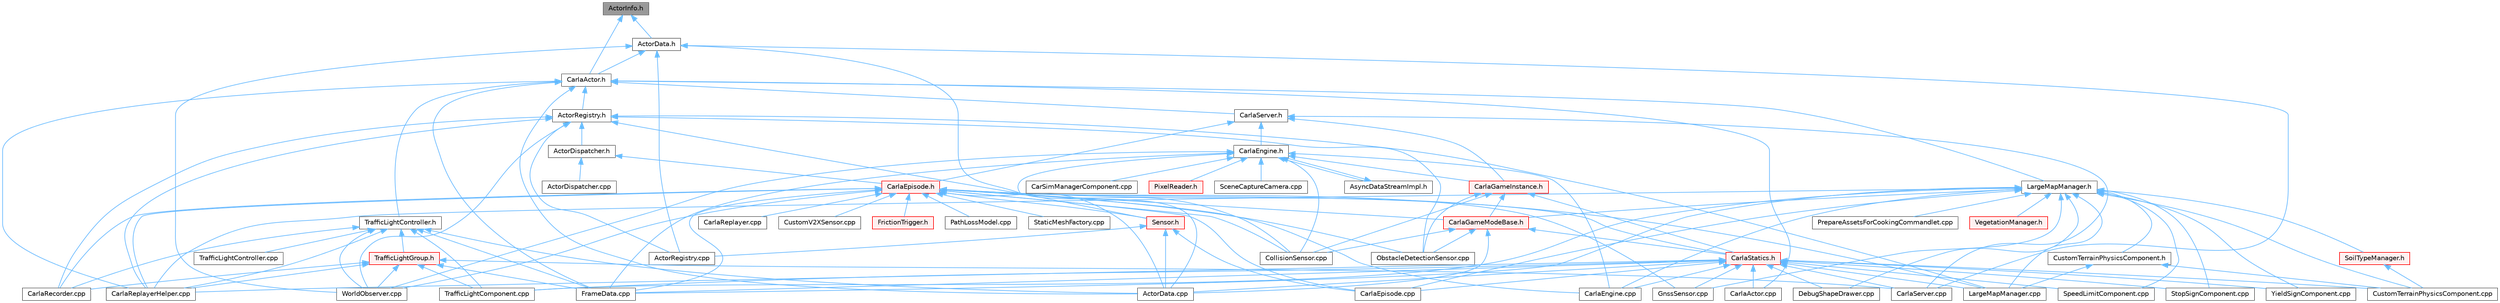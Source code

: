 digraph "ActorInfo.h"
{
 // INTERACTIVE_SVG=YES
 // LATEX_PDF_SIZE
  bgcolor="transparent";
  edge [fontname=Helvetica,fontsize=10,labelfontname=Helvetica,labelfontsize=10];
  node [fontname=Helvetica,fontsize=10,shape=box,height=0.2,width=0.4];
  Node1 [id="Node000001",label="ActorInfo.h",height=0.2,width=0.4,color="gray40", fillcolor="grey60", style="filled", fontcolor="black",tooltip=" "];
  Node1 -> Node2 [id="edge1_Node000001_Node000002",dir="back",color="steelblue1",style="solid",tooltip=" "];
  Node2 [id="Node000002",label="ActorData.h",height=0.2,width=0.4,color="grey40", fillcolor="white", style="filled",URL="$de/d7d/ActorData_8h.html",tooltip=" "];
  Node2 -> Node3 [id="edge2_Node000002_Node000003",dir="back",color="steelblue1",style="solid",tooltip=" "];
  Node3 [id="Node000003",label="ActorData.cpp",height=0.2,width=0.4,color="grey40", fillcolor="white", style="filled",URL="$da/d7f/ActorData_8cpp.html",tooltip=" "];
  Node2 -> Node4 [id="edge3_Node000002_Node000004",dir="back",color="steelblue1",style="solid",tooltip=" "];
  Node4 [id="Node000004",label="ActorRegistry.cpp",height=0.2,width=0.4,color="grey40", fillcolor="white", style="filled",URL="$d3/df3/ActorRegistry_8cpp.html",tooltip=" "];
  Node2 -> Node5 [id="edge4_Node000002_Node000005",dir="back",color="steelblue1",style="solid",tooltip=" "];
  Node5 [id="Node000005",label="CarlaActor.h",height=0.2,width=0.4,color="grey40", fillcolor="white", style="filled",URL="$de/d36/CarlaActor_8h.html",tooltip=" "];
  Node5 -> Node3 [id="edge5_Node000005_Node000003",dir="back",color="steelblue1",style="solid",tooltip=" "];
  Node5 -> Node6 [id="edge6_Node000005_Node000006",dir="back",color="steelblue1",style="solid",tooltip=" "];
  Node6 [id="Node000006",label="ActorRegistry.h",height=0.2,width=0.4,color="grey40", fillcolor="white", style="filled",URL="$da/de4/ActorRegistry_8h.html",tooltip=" "];
  Node6 -> Node7 [id="edge7_Node000006_Node000007",dir="back",color="steelblue1",style="solid",tooltip=" "];
  Node7 [id="Node000007",label="ActorDispatcher.h",height=0.2,width=0.4,color="grey40", fillcolor="white", style="filled",URL="$dc/ddc/ActorDispatcher_8h.html",tooltip=" "];
  Node7 -> Node8 [id="edge8_Node000007_Node000008",dir="back",color="steelblue1",style="solid",tooltip=" "];
  Node8 [id="Node000008",label="ActorDispatcher.cpp",height=0.2,width=0.4,color="grey40", fillcolor="white", style="filled",URL="$d0/d6a/ActorDispatcher_8cpp.html",tooltip=" "];
  Node7 -> Node9 [id="edge9_Node000007_Node000009",dir="back",color="steelblue1",style="solid",tooltip=" "];
  Node9 [id="Node000009",label="CarlaEpisode.h",height=0.2,width=0.4,color="red", fillcolor="#FFF0F0", style="filled",URL="$de/db8/CarlaEpisode_8h.html",tooltip=" "];
  Node9 -> Node3 [id="edge10_Node000009_Node000003",dir="back",color="steelblue1",style="solid",tooltip=" "];
  Node9 -> Node10 [id="edge11_Node000009_Node000010",dir="back",color="steelblue1",style="solid",tooltip=" "];
  Node10 [id="Node000010",label="CarlaEngine.cpp",height=0.2,width=0.4,color="grey40", fillcolor="white", style="filled",URL="$d6/da1/CarlaEngine_8cpp.html",tooltip=" "];
  Node9 -> Node11 [id="edge12_Node000009_Node000011",dir="back",color="steelblue1",style="solid",tooltip=" "];
  Node11 [id="Node000011",label="CarlaEpisode.cpp",height=0.2,width=0.4,color="grey40", fillcolor="white", style="filled",URL="$d6/dd9/CarlaEpisode_8cpp.html",tooltip=" "];
  Node9 -> Node12 [id="edge13_Node000009_Node000012",dir="back",color="steelblue1",style="solid",tooltip=" "];
  Node12 [id="Node000012",label="CarlaGameModeBase.h",height=0.2,width=0.4,color="red", fillcolor="#FFF0F0", style="filled",URL="$d3/d49/CarlaGameModeBase_8h.html",tooltip=" "];
  Node12 -> Node3 [id="edge14_Node000012_Node000003",dir="back",color="steelblue1",style="solid",tooltip=" "];
  Node12 -> Node14 [id="edge15_Node000012_Node000014",dir="back",color="steelblue1",style="solid",tooltip=" "];
  Node14 [id="Node000014",label="CarlaStatics.h",height=0.2,width=0.4,color="red", fillcolor="#FFF0F0", style="filled",URL="$d9/dc8/CarlaStatics_8h.html",tooltip=" "];
  Node14 -> Node3 [id="edge16_Node000014_Node000003",dir="back",color="steelblue1",style="solid",tooltip=" "];
  Node14 -> Node15 [id="edge17_Node000014_Node000015",dir="back",color="steelblue1",style="solid",tooltip=" "];
  Node15 [id="Node000015",label="CarlaActor.cpp",height=0.2,width=0.4,color="grey40", fillcolor="white", style="filled",URL="$d3/d43/CarlaActor_8cpp.html",tooltip=" "];
  Node14 -> Node10 [id="edge18_Node000014_Node000010",dir="back",color="steelblue1",style="solid",tooltip=" "];
  Node14 -> Node11 [id="edge19_Node000014_Node000011",dir="back",color="steelblue1",style="solid",tooltip=" "];
  Node14 -> Node18 [id="edge20_Node000014_Node000018",dir="back",color="steelblue1",style="solid",tooltip=" "];
  Node18 [id="Node000018",label="CarlaReplayerHelper.cpp",height=0.2,width=0.4,color="grey40", fillcolor="white", style="filled",URL="$d2/d32/CarlaReplayerHelper_8cpp.html",tooltip=" "];
  Node14 -> Node19 [id="edge21_Node000014_Node000019",dir="back",color="steelblue1",style="solid",tooltip=" "];
  Node19 [id="Node000019",label="CarlaServer.cpp",height=0.2,width=0.4,color="grey40", fillcolor="white", style="filled",URL="$db/d6c/CarlaServer_8cpp.html",tooltip=" "];
  Node14 -> Node22 [id="edge22_Node000014_Node000022",dir="back",color="steelblue1",style="solid",tooltip=" "];
  Node22 [id="Node000022",label="CustomTerrainPhysicsComponent.cpp",height=0.2,width=0.4,color="grey40", fillcolor="white", style="filled",URL="$d1/d59/CustomTerrainPhysicsComponent_8cpp.html",tooltip=" "];
  Node14 -> Node23 [id="edge23_Node000014_Node000023",dir="back",color="steelblue1",style="solid",tooltip=" "];
  Node23 [id="Node000023",label="DebugShapeDrawer.cpp",height=0.2,width=0.4,color="grey40", fillcolor="white", style="filled",URL="$d3/d7b/DebugShapeDrawer_8cpp.html",tooltip=" "];
  Node14 -> Node24 [id="edge24_Node000014_Node000024",dir="back",color="steelblue1",style="solid",tooltip=" "];
  Node24 [id="Node000024",label="FrameData.cpp",height=0.2,width=0.4,color="grey40", fillcolor="white", style="filled",URL="$df/d8a/FrameData_8cpp.html",tooltip=" "];
  Node14 -> Node25 [id="edge25_Node000014_Node000025",dir="back",color="steelblue1",style="solid",tooltip=" "];
  Node25 [id="Node000025",label="GnssSensor.cpp",height=0.2,width=0.4,color="grey40", fillcolor="white", style="filled",URL="$d7/d22/GnssSensor_8cpp.html",tooltip=" "];
  Node14 -> Node26 [id="edge26_Node000014_Node000026",dir="back",color="steelblue1",style="solid",tooltip=" "];
  Node26 [id="Node000026",label="LargeMapManager.cpp",height=0.2,width=0.4,color="grey40", fillcolor="white", style="filled",URL="$df/d6c/LargeMapManager_8cpp.html",tooltip=" "];
  Node14 -> Node33 [id="edge27_Node000014_Node000033",dir="back",color="steelblue1",style="solid",tooltip=" "];
  Node33 [id="Node000033",label="SpeedLimitComponent.cpp",height=0.2,width=0.4,color="grey40", fillcolor="white", style="filled",URL="$d2/dd9/SpeedLimitComponent_8cpp.html",tooltip=" "];
  Node14 -> Node34 [id="edge28_Node000014_Node000034",dir="back",color="steelblue1",style="solid",tooltip=" "];
  Node34 [id="Node000034",label="StopSignComponent.cpp",height=0.2,width=0.4,color="grey40", fillcolor="white", style="filled",URL="$d6/ddb/StopSignComponent_8cpp.html",tooltip=" "];
  Node14 -> Node36 [id="edge29_Node000014_Node000036",dir="back",color="steelblue1",style="solid",tooltip=" "];
  Node36 [id="Node000036",label="TrafficLightComponent.cpp",height=0.2,width=0.4,color="grey40", fillcolor="white", style="filled",URL="$d3/dcd/TrafficLightComponent_8cpp.html",tooltip=" "];
  Node14 -> Node41 [id="edge30_Node000014_Node000041",dir="back",color="steelblue1",style="solid",tooltip=" "];
  Node41 [id="Node000041",label="YieldSignComponent.cpp",height=0.2,width=0.4,color="grey40", fillcolor="white", style="filled",URL="$d4/d36/YieldSignComponent_8cpp.html",tooltip=" "];
  Node12 -> Node42 [id="edge31_Node000012_Node000042",dir="back",color="steelblue1",style="solid",tooltip=" "];
  Node42 [id="Node000042",label="CollisionSensor.cpp",height=0.2,width=0.4,color="grey40", fillcolor="white", style="filled",URL="$da/df0/CollisionSensor_8cpp.html",tooltip=" "];
  Node12 -> Node43 [id="edge32_Node000012_Node000043",dir="back",color="steelblue1",style="solid",tooltip=" "];
  Node43 [id="Node000043",label="ObstacleDetectionSensor.cpp",height=0.2,width=0.4,color="grey40", fillcolor="white", style="filled",URL="$d2/d70/ObstacleDetectionSensor_8cpp.html",tooltip=" "];
  Node9 -> Node44 [id="edge33_Node000009_Node000044",dir="back",color="steelblue1",style="solid",tooltip=" "];
  Node44 [id="Node000044",label="CarlaRecorder.cpp",height=0.2,width=0.4,color="grey40", fillcolor="white", style="filled",URL="$da/d49/CarlaRecorder_8cpp.html",tooltip=" "];
  Node9 -> Node45 [id="edge34_Node000009_Node000045",dir="back",color="steelblue1",style="solid",tooltip=" "];
  Node45 [id="Node000045",label="CarlaReplayer.cpp",height=0.2,width=0.4,color="grey40", fillcolor="white", style="filled",URL="$db/dba/CarlaReplayer_8cpp.html",tooltip=" "];
  Node9 -> Node18 [id="edge35_Node000009_Node000018",dir="back",color="steelblue1",style="solid",tooltip=" "];
  Node9 -> Node14 [id="edge36_Node000009_Node000014",dir="back",color="steelblue1",style="solid",tooltip=" "];
  Node9 -> Node42 [id="edge37_Node000009_Node000042",dir="back",color="steelblue1",style="solid",tooltip=" "];
  Node9 -> Node46 [id="edge38_Node000009_Node000046",dir="back",color="steelblue1",style="solid",tooltip=" "];
  Node46 [id="Node000046",label="CustomV2XSensor.cpp",height=0.2,width=0.4,color="grey40", fillcolor="white", style="filled",URL="$d8/d97/CustomV2XSensor_8cpp.html",tooltip=" "];
  Node9 -> Node24 [id="edge39_Node000009_Node000024",dir="back",color="steelblue1",style="solid",tooltip=" "];
  Node9 -> Node47 [id="edge40_Node000009_Node000047",dir="back",color="steelblue1",style="solid",tooltip=" "];
  Node47 [id="Node000047",label="FrictionTrigger.h",height=0.2,width=0.4,color="red", fillcolor="#FFF0F0", style="filled",URL="$d4/d30/FrictionTrigger_8h.html",tooltip=" "];
  Node9 -> Node25 [id="edge41_Node000009_Node000025",dir="back",color="steelblue1",style="solid",tooltip=" "];
  Node9 -> Node26 [id="edge42_Node000009_Node000026",dir="back",color="steelblue1",style="solid",tooltip=" "];
  Node9 -> Node43 [id="edge43_Node000009_Node000043",dir="back",color="steelblue1",style="solid",tooltip=" "];
  Node9 -> Node49 [id="edge44_Node000009_Node000049",dir="back",color="steelblue1",style="solid",tooltip=" "];
  Node49 [id="Node000049",label="PathLossModel.cpp",height=0.2,width=0.4,color="grey40", fillcolor="white", style="filled",URL="$d9/dcb/PathLossModel_8cpp.html",tooltip=" "];
  Node9 -> Node50 [id="edge45_Node000009_Node000050",dir="back",color="steelblue1",style="solid",tooltip=" "];
  Node50 [id="Node000050",label="Sensor.h",height=0.2,width=0.4,color="red", fillcolor="#FFF0F0", style="filled",URL="$d7/d7d/Unreal_2CarlaUE4_2Plugins_2Carla_2Source_2Carla_2Sensor_2Sensor_8h.html",tooltip=" "];
  Node50 -> Node3 [id="edge46_Node000050_Node000003",dir="back",color="steelblue1",style="solid",tooltip=" "];
  Node50 -> Node4 [id="edge47_Node000050_Node000004",dir="back",color="steelblue1",style="solid",tooltip=" "];
  Node50 -> Node11 [id="edge48_Node000050_Node000011",dir="back",color="steelblue1",style="solid",tooltip=" "];
  Node9 -> Node77 [id="edge49_Node000009_Node000077",dir="back",color="steelblue1",style="solid",tooltip=" "];
  Node77 [id="Node000077",label="StaticMeshFactory.cpp",height=0.2,width=0.4,color="grey40", fillcolor="white", style="filled",URL="$d7/dc4/StaticMeshFactory_8cpp.html",tooltip=" "];
  Node9 -> Node96 [id="edge50_Node000009_Node000096",dir="back",color="steelblue1",style="solid",tooltip=" "];
  Node96 [id="Node000096",label="WorldObserver.cpp",height=0.2,width=0.4,color="grey40", fillcolor="white", style="filled",URL="$d9/de7/WorldObserver_8cpp.html",tooltip=" "];
  Node6 -> Node4 [id="edge51_Node000006_Node000004",dir="back",color="steelblue1",style="solid",tooltip=" "];
  Node6 -> Node44 [id="edge52_Node000006_Node000044",dir="back",color="steelblue1",style="solid",tooltip=" "];
  Node6 -> Node18 [id="edge53_Node000006_Node000018",dir="back",color="steelblue1",style="solid",tooltip=" "];
  Node6 -> Node42 [id="edge54_Node000006_Node000042",dir="back",color="steelblue1",style="solid",tooltip=" "];
  Node6 -> Node26 [id="edge55_Node000006_Node000026",dir="back",color="steelblue1",style="solid",tooltip=" "];
  Node6 -> Node43 [id="edge56_Node000006_Node000043",dir="back",color="steelblue1",style="solid",tooltip=" "];
  Node6 -> Node96 [id="edge57_Node000006_Node000096",dir="back",color="steelblue1",style="solid",tooltip=" "];
  Node5 -> Node15 [id="edge58_Node000005_Node000015",dir="back",color="steelblue1",style="solid",tooltip=" "];
  Node5 -> Node18 [id="edge59_Node000005_Node000018",dir="back",color="steelblue1",style="solid",tooltip=" "];
  Node5 -> Node97 [id="edge60_Node000005_Node000097",dir="back",color="steelblue1",style="solid",tooltip=" "];
  Node97 [id="Node000097",label="CarlaServer.h",height=0.2,width=0.4,color="grey40", fillcolor="white", style="filled",URL="$d0/d35/CarlaServer_8h.html",tooltip=" "];
  Node97 -> Node98 [id="edge61_Node000097_Node000098",dir="back",color="steelblue1",style="solid",tooltip=" "];
  Node98 [id="Node000098",label="CarlaEngine.h",height=0.2,width=0.4,color="grey40", fillcolor="white", style="filled",URL="$d0/d11/CarlaEngine_8h.html",tooltip=" "];
  Node98 -> Node99 [id="edge62_Node000098_Node000099",dir="back",color="steelblue1",style="solid",tooltip=" "];
  Node99 [id="Node000099",label="AsyncDataStreamImpl.h",height=0.2,width=0.4,color="grey40", fillcolor="white", style="filled",URL="$d0/d17/AsyncDataStreamImpl_8h.html",tooltip=" "];
  Node99 -> Node98 [id="edge63_Node000099_Node000098",dir="back",color="steelblue1",style="solid",tooltip=" "];
  Node98 -> Node100 [id="edge64_Node000098_Node000100",dir="back",color="steelblue1",style="solid",tooltip=" "];
  Node100 [id="Node000100",label="CarSimManagerComponent.cpp",height=0.2,width=0.4,color="grey40", fillcolor="white", style="filled",URL="$d2/d56/CarSimManagerComponent_8cpp.html",tooltip=" "];
  Node98 -> Node10 [id="edge65_Node000098_Node000010",dir="back",color="steelblue1",style="solid",tooltip=" "];
  Node98 -> Node101 [id="edge66_Node000098_Node000101",dir="back",color="steelblue1",style="solid",tooltip=" "];
  Node101 [id="Node000101",label="CarlaGameInstance.h",height=0.2,width=0.4,color="red", fillcolor="#FFF0F0", style="filled",URL="$d2/dba/CarlaGameInstance_8h.html",tooltip=" "];
  Node101 -> Node12 [id="edge67_Node000101_Node000012",dir="back",color="steelblue1",style="solid",tooltip=" "];
  Node101 -> Node14 [id="edge68_Node000101_Node000014",dir="back",color="steelblue1",style="solid",tooltip=" "];
  Node101 -> Node42 [id="edge69_Node000101_Node000042",dir="back",color="steelblue1",style="solid",tooltip=" "];
  Node101 -> Node43 [id="edge70_Node000101_Node000043",dir="back",color="steelblue1",style="solid",tooltip=" "];
  Node98 -> Node42 [id="edge71_Node000098_Node000042",dir="back",color="steelblue1",style="solid",tooltip=" "];
  Node98 -> Node24 [id="edge72_Node000098_Node000024",dir="back",color="steelblue1",style="solid",tooltip=" "];
  Node98 -> Node105 [id="edge73_Node000098_Node000105",dir="back",color="steelblue1",style="solid",tooltip=" "];
  Node105 [id="Node000105",label="PixelReader.h",height=0.2,width=0.4,color="red", fillcolor="#FFF0F0", style="filled",URL="$df/d2e/PixelReader_8h.html",tooltip=" "];
  Node98 -> Node72 [id="edge74_Node000098_Node000072",dir="back",color="steelblue1",style="solid",tooltip=" "];
  Node72 [id="Node000072",label="SceneCaptureCamera.cpp",height=0.2,width=0.4,color="grey40", fillcolor="white", style="filled",URL="$d1/dec/SceneCaptureCamera_8cpp.html",tooltip=" "];
  Node98 -> Node50 [id="edge75_Node000098_Node000050",dir="back",color="steelblue1",style="solid",tooltip=" "];
  Node98 -> Node96 [id="edge76_Node000098_Node000096",dir="back",color="steelblue1",style="solid",tooltip=" "];
  Node97 -> Node9 [id="edge77_Node000097_Node000009",dir="back",color="steelblue1",style="solid",tooltip=" "];
  Node97 -> Node101 [id="edge78_Node000097_Node000101",dir="back",color="steelblue1",style="solid",tooltip=" "];
  Node97 -> Node19 [id="edge79_Node000097_Node000019",dir="back",color="steelblue1",style="solid",tooltip=" "];
  Node5 -> Node24 [id="edge80_Node000005_Node000024",dir="back",color="steelblue1",style="solid",tooltip=" "];
  Node5 -> Node108 [id="edge81_Node000005_Node000108",dir="back",color="steelblue1",style="solid",tooltip=" "];
  Node108 [id="Node000108",label="LargeMapManager.h",height=0.2,width=0.4,color="grey40", fillcolor="white", style="filled",URL="$d3/d30/LargeMapManager_8h.html",tooltip=" "];
  Node108 -> Node10 [id="edge82_Node000108_Node000010",dir="back",color="steelblue1",style="solid",tooltip=" "];
  Node108 -> Node11 [id="edge83_Node000108_Node000011",dir="back",color="steelblue1",style="solid",tooltip=" "];
  Node108 -> Node12 [id="edge84_Node000108_Node000012",dir="back",color="steelblue1",style="solid",tooltip=" "];
  Node108 -> Node18 [id="edge85_Node000108_Node000018",dir="back",color="steelblue1",style="solid",tooltip=" "];
  Node108 -> Node22 [id="edge86_Node000108_Node000022",dir="back",color="steelblue1",style="solid",tooltip=" "];
  Node108 -> Node109 [id="edge87_Node000108_Node000109",dir="back",color="steelblue1",style="solid",tooltip=" "];
  Node109 [id="Node000109",label="CustomTerrainPhysicsComponent.h",height=0.2,width=0.4,color="grey40", fillcolor="white", style="filled",URL="$d1/d4f/CustomTerrainPhysicsComponent_8h.html",tooltip=" "];
  Node109 -> Node22 [id="edge88_Node000109_Node000022",dir="back",color="steelblue1",style="solid",tooltip=" "];
  Node109 -> Node26 [id="edge89_Node000109_Node000026",dir="back",color="steelblue1",style="solid",tooltip=" "];
  Node108 -> Node23 [id="edge90_Node000108_Node000023",dir="back",color="steelblue1",style="solid",tooltip=" "];
  Node108 -> Node24 [id="edge91_Node000108_Node000024",dir="back",color="steelblue1",style="solid",tooltip=" "];
  Node108 -> Node25 [id="edge92_Node000108_Node000025",dir="back",color="steelblue1",style="solid",tooltip=" "];
  Node108 -> Node26 [id="edge93_Node000108_Node000026",dir="back",color="steelblue1",style="solid",tooltip=" "];
  Node108 -> Node110 [id="edge94_Node000108_Node000110",dir="back",color="steelblue1",style="solid",tooltip=" "];
  Node110 [id="Node000110",label="PrepareAssetsForCookingCommandlet.cpp",height=0.2,width=0.4,color="grey40", fillcolor="white", style="filled",URL="$d2/dee/PrepareAssetsForCookingCommandlet_8cpp.html",tooltip=" "];
  Node108 -> Node111 [id="edge95_Node000108_Node000111",dir="back",color="steelblue1",style="solid",tooltip=" "];
  Node111 [id="Node000111",label="SoilTypeManager.h",height=0.2,width=0.4,color="red", fillcolor="#FFF0F0", style="filled",URL="$d1/dae/SoilTypeManager_8h.html",tooltip=" "];
  Node111 -> Node22 [id="edge96_Node000111_Node000022",dir="back",color="steelblue1",style="solid",tooltip=" "];
  Node108 -> Node33 [id="edge97_Node000108_Node000033",dir="back",color="steelblue1",style="solid",tooltip=" "];
  Node108 -> Node34 [id="edge98_Node000108_Node000034",dir="back",color="steelblue1",style="solid",tooltip=" "];
  Node108 -> Node36 [id="edge99_Node000108_Node000036",dir="back",color="steelblue1",style="solid",tooltip=" "];
  Node108 -> Node113 [id="edge100_Node000108_Node000113",dir="back",color="steelblue1",style="solid",tooltip=" "];
  Node113 [id="Node000113",label="VegetationManager.h",height=0.2,width=0.4,color="red", fillcolor="#FFF0F0", style="filled",URL="$d9/d64/VegetationManager_8h.html",tooltip=" "];
  Node108 -> Node41 [id="edge101_Node000108_Node000041",dir="back",color="steelblue1",style="solid",tooltip=" "];
  Node5 -> Node114 [id="edge102_Node000005_Node000114",dir="back",color="steelblue1",style="solid",tooltip=" "];
  Node114 [id="Node000114",label="TrafficLightController.h",height=0.2,width=0.4,color="grey40", fillcolor="white", style="filled",URL="$dd/d67/TrafficLightController_8h.html",tooltip=" "];
  Node114 -> Node3 [id="edge103_Node000114_Node000003",dir="back",color="steelblue1",style="solid",tooltip=" "];
  Node114 -> Node44 [id="edge104_Node000114_Node000044",dir="back",color="steelblue1",style="solid",tooltip=" "];
  Node114 -> Node18 [id="edge105_Node000114_Node000018",dir="back",color="steelblue1",style="solid",tooltip=" "];
  Node114 -> Node24 [id="edge106_Node000114_Node000024",dir="back",color="steelblue1",style="solid",tooltip=" "];
  Node114 -> Node36 [id="edge107_Node000114_Node000036",dir="back",color="steelblue1",style="solid",tooltip=" "];
  Node114 -> Node115 [id="edge108_Node000114_Node000115",dir="back",color="steelblue1",style="solid",tooltip=" "];
  Node115 [id="Node000115",label="TrafficLightController.cpp",height=0.2,width=0.4,color="grey40", fillcolor="white", style="filled",URL="$d7/d63/TrafficLightController_8cpp.html",tooltip=" "];
  Node114 -> Node116 [id="edge109_Node000114_Node000116",dir="back",color="steelblue1",style="solid",tooltip=" "];
  Node116 [id="Node000116",label="TrafficLightGroup.h",height=0.2,width=0.4,color="red", fillcolor="#FFF0F0", style="filled",URL="$de/da0/TrafficLightGroup_8h.html",tooltip=" "];
  Node116 -> Node44 [id="edge110_Node000116_Node000044",dir="back",color="steelblue1",style="solid",tooltip=" "];
  Node116 -> Node18 [id="edge111_Node000116_Node000018",dir="back",color="steelblue1",style="solid",tooltip=" "];
  Node116 -> Node19 [id="edge112_Node000116_Node000019",dir="back",color="steelblue1",style="solid",tooltip=" "];
  Node116 -> Node24 [id="edge113_Node000116_Node000024",dir="back",color="steelblue1",style="solid",tooltip=" "];
  Node116 -> Node36 [id="edge114_Node000116_Node000036",dir="back",color="steelblue1",style="solid",tooltip=" "];
  Node116 -> Node96 [id="edge115_Node000116_Node000096",dir="back",color="steelblue1",style="solid",tooltip=" "];
  Node114 -> Node96 [id="edge116_Node000114_Node000096",dir="back",color="steelblue1",style="solid",tooltip=" "];
  Node2 -> Node19 [id="edge117_Node000002_Node000019",dir="back",color="steelblue1",style="solid",tooltip=" "];
  Node2 -> Node96 [id="edge118_Node000002_Node000096",dir="back",color="steelblue1",style="solid",tooltip=" "];
  Node1 -> Node5 [id="edge119_Node000001_Node000005",dir="back",color="steelblue1",style="solid",tooltip=" "];
}
